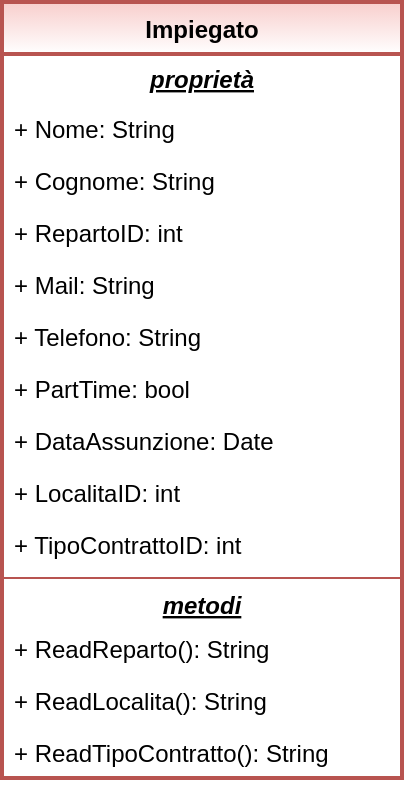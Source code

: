 <mxfile version="13.9.9" type="device"><diagram id="C5RBs43oDa-KdzZeNtuy" name="Page-1"><mxGraphModel dx="438" dy="429" grid="1" gridSize="10" guides="1" tooltips="1" connect="1" arrows="1" fold="1" page="1" pageScale="1" pageWidth="827" pageHeight="1169" background="none" math="0" shadow="0"><root><mxCell id="WIyWlLk6GJQsqaUBKTNV-0"/><mxCell id="WIyWlLk6GJQsqaUBKTNV-1" parent="WIyWlLk6GJQsqaUBKTNV-0"/><mxCell id="MRsyiiNahvoTGK6V6ETl-15" value="Impiegato" style="swimlane;fontStyle=1;align=center;verticalAlign=top;childLayout=stackLayout;horizontal=1;startSize=26;horizontalStack=0;resizeParent=1;resizeParentMax=0;resizeLast=0;collapsible=1;marginBottom=0;rounded=0;shadow=0;sketch=0;strokeWidth=2;html=0;fillColor=#f8cecc;strokeColor=#b85450;swimlaneFillColor=none;gradientColor=#ffffff;swimlaneLine=1;glass=0;direction=east;" parent="WIyWlLk6GJQsqaUBKTNV-1" vertex="1"><mxGeometry x="280" y="120" width="200" height="388" as="geometry"><mxRectangle x="280" y="120" width="120" height="26" as="alternateBounds"/></mxGeometry></mxCell><mxCell id="MRsyiiNahvoTGK6V6ETl-16" value="proprietà" style="text;strokeColor=none;fillColor=none;align=center;verticalAlign=middle;spacingLeft=4;spacingRight=4;overflow=hidden;rotatable=0;points=[[0,0.5],[1,0.5]];portConstraint=eastwest;fontStyle=7" parent="MRsyiiNahvoTGK6V6ETl-15" vertex="1"><mxGeometry y="26" width="200" height="24" as="geometry"/></mxCell><mxCell id="MRsyiiNahvoTGK6V6ETl-28" value="+ Nome: String" style="text;strokeColor=none;fillColor=none;align=left;verticalAlign=top;spacingLeft=4;spacingRight=4;overflow=hidden;rotatable=0;points=[[0,0.5],[1,0.5]];portConstraint=eastwest;" parent="MRsyiiNahvoTGK6V6ETl-15" vertex="1"><mxGeometry y="50" width="200" height="26" as="geometry"/></mxCell><mxCell id="MRsyiiNahvoTGK6V6ETl-19" value="+ Cognome: String" style="text;strokeColor=none;fillColor=none;align=left;verticalAlign=middle;spacingLeft=4;spacingRight=4;overflow=hidden;rotatable=0;points=[[0,0.5],[1,0.5]];portConstraint=eastwest;" parent="MRsyiiNahvoTGK6V6ETl-15" vertex="1"><mxGeometry y="76" width="200" height="26" as="geometry"/></mxCell><mxCell id="MRsyiiNahvoTGK6V6ETl-20" value="+ RepartoID: int" style="text;strokeColor=none;fillColor=none;align=left;verticalAlign=top;spacingLeft=4;spacingRight=4;overflow=hidden;rotatable=0;points=[[0,0.5],[1,0.5]];portConstraint=eastwest;" parent="MRsyiiNahvoTGK6V6ETl-15" vertex="1"><mxGeometry y="102" width="200" height="26" as="geometry"/></mxCell><mxCell id="MRsyiiNahvoTGK6V6ETl-22" value="+ Mail: String" style="text;strokeColor=none;fillColor=none;align=left;verticalAlign=top;spacingLeft=4;spacingRight=4;overflow=hidden;rotatable=0;points=[[0,0.5],[1,0.5]];portConstraint=eastwest;" parent="MRsyiiNahvoTGK6V6ETl-15" vertex="1"><mxGeometry y="128" width="200" height="26" as="geometry"/></mxCell><mxCell id="MRsyiiNahvoTGK6V6ETl-21" value="+ Telefono: String" style="text;strokeColor=none;fillColor=none;align=left;verticalAlign=top;spacingLeft=4;spacingRight=4;overflow=hidden;rotatable=0;points=[[0,0.5],[1,0.5]];portConstraint=eastwest;" parent="MRsyiiNahvoTGK6V6ETl-15" vertex="1"><mxGeometry y="154" width="200" height="26" as="geometry"/></mxCell><mxCell id="MRsyiiNahvoTGK6V6ETl-24" value="+ PartTime: bool" style="text;strokeColor=none;fillColor=none;align=left;verticalAlign=top;spacingLeft=4;spacingRight=4;overflow=hidden;rotatable=0;points=[[0,0.5],[1,0.5]];portConstraint=eastwest;" parent="MRsyiiNahvoTGK6V6ETl-15" vertex="1"><mxGeometry y="180" width="200" height="26" as="geometry"/></mxCell><mxCell id="MRsyiiNahvoTGK6V6ETl-25" value="+ DataAssunzione: Date" style="text;strokeColor=none;fillColor=none;align=left;verticalAlign=top;spacingLeft=4;spacingRight=4;overflow=hidden;rotatable=0;points=[[0,0.5],[1,0.5]];portConstraint=eastwest;" parent="MRsyiiNahvoTGK6V6ETl-15" vertex="1"><mxGeometry y="206" width="200" height="26" as="geometry"/></mxCell><mxCell id="MRsyiiNahvoTGK6V6ETl-23" value="+ LocalitaID: int" style="text;strokeColor=none;fillColor=none;align=left;verticalAlign=top;spacingLeft=4;spacingRight=4;overflow=hidden;rotatable=0;points=[[0,0.5],[1,0.5]];portConstraint=eastwest;" parent="MRsyiiNahvoTGK6V6ETl-15" vertex="1"><mxGeometry y="232" width="200" height="26" as="geometry"/></mxCell><mxCell id="MRsyiiNahvoTGK6V6ETl-26" value="+ TipoContrattoID: int" style="text;strokeColor=none;fillColor=none;align=left;verticalAlign=top;spacingLeft=4;spacingRight=4;overflow=hidden;rotatable=0;points=[[0,0.5],[1,0.5]];portConstraint=eastwest;" parent="MRsyiiNahvoTGK6V6ETl-15" vertex="1"><mxGeometry y="258" width="200" height="26" as="geometry"/></mxCell><mxCell id="MRsyiiNahvoTGK6V6ETl-17" value="" style="line;strokeWidth=1;align=left;verticalAlign=middle;spacingTop=-1;spacingLeft=3;spacingRight=3;rotatable=0;labelPosition=right;points=[];portConstraint=eastwest;fillColor=#f8cecc;strokeColor=#b85450;" parent="MRsyiiNahvoTGK6V6ETl-15" vertex="1"><mxGeometry y="284" width="200" height="8" as="geometry"/></mxCell><mxCell id="YN-huO3sE1FkJeySQKj6-10" value="metodi" style="text;strokeColor=none;fillColor=none;align=center;verticalAlign=middle;spacingLeft=4;spacingRight=4;overflow=hidden;rotatable=0;points=[[0,0.5],[1,0.5]];portConstraint=eastwest;fontStyle=7" vertex="1" parent="MRsyiiNahvoTGK6V6ETl-15"><mxGeometry y="292" width="200" height="18" as="geometry"/></mxCell><mxCell id="MRsyiiNahvoTGK6V6ETl-18" value="+ ReadReparto(): String" style="text;strokeColor=none;fillColor=none;align=left;verticalAlign=top;spacingLeft=4;spacingRight=4;overflow=hidden;rotatable=0;points=[[0,0.5],[1,0.5]];portConstraint=eastwest;" parent="MRsyiiNahvoTGK6V6ETl-15" vertex="1"><mxGeometry y="310" width="200" height="26" as="geometry"/></mxCell><mxCell id="YN-huO3sE1FkJeySQKj6-8" value="+ ReadLocalita(): String" style="text;strokeColor=none;fillColor=none;align=left;verticalAlign=top;spacingLeft=4;spacingRight=4;overflow=hidden;rotatable=0;points=[[0,0.5],[1,0.5]];portConstraint=eastwest;labelBorderColor=none;labelBackgroundColor=none;" vertex="1" parent="MRsyiiNahvoTGK6V6ETl-15"><mxGeometry y="336" width="200" height="26" as="geometry"/></mxCell><mxCell id="YN-huO3sE1FkJeySQKj6-9" value="+ ReadTipoContratto(): String" style="text;strokeColor=none;fillColor=none;align=left;verticalAlign=top;spacingLeft=4;spacingRight=4;overflow=hidden;rotatable=0;points=[[0,0.5],[1,0.5]];portConstraint=eastwest;" vertex="1" parent="MRsyiiNahvoTGK6V6ETl-15"><mxGeometry y="362" width="200" height="26" as="geometry"/></mxCell></root></mxGraphModel></diagram></mxfile>